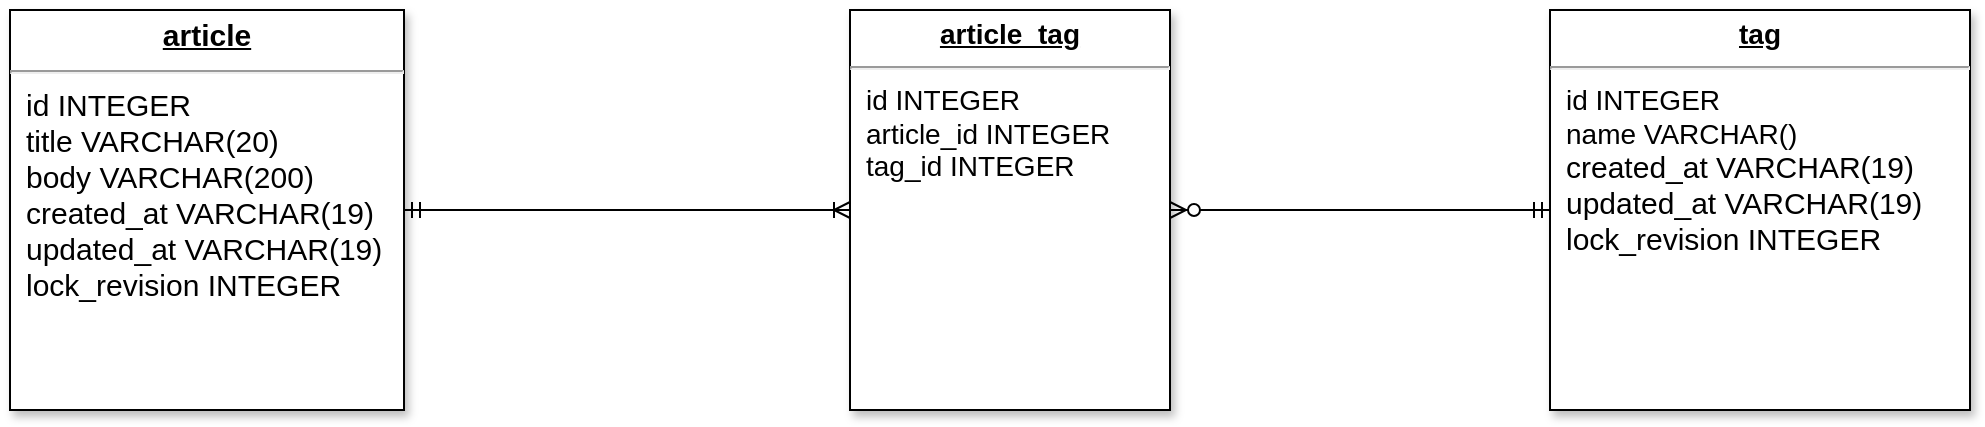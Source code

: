 <mxfile version="14.2.4" type="embed">
    <diagram name="Page-1" id="efa7a0a1-bf9b-a30e-e6df-94a7791c09e9">
        <mxGraphModel dx="636" dy="564" grid="1" gridSize="10" guides="1" tooltips="1" connect="1" arrows="1" fold="1" page="1" pageScale="1" pageWidth="826" pageHeight="1169" math="0" shadow="0">
            <root>
                <mxCell id="0"/>
                <mxCell id="1" parent="0"/>
                <mxCell id="22" value="&lt;p style=&quot;margin: 4px 0px 0px ; text-align: center ; text-decoration: underline ; font-size: 14px&quot;&gt;&lt;b&gt;&lt;font style=&quot;font-size: 14px&quot;&gt;article_tag&lt;/font&gt;&lt;/b&gt;&lt;/p&gt;&lt;hr style=&quot;font-size: 14px&quot;&gt;&lt;p style=&quot;margin: 0px 0px 0px 8px ; font-size: 14px&quot;&gt;&lt;font style=&quot;font-size: 14px&quot;&gt;id INTEGER&lt;/font&gt;&lt;/p&gt;&lt;p style=&quot;margin: 0px 0px 0px 8px ; font-size: 14px&quot;&gt;&lt;font style=&quot;font-size: 14px&quot;&gt;article_id INTEGER&lt;/font&gt;&lt;/p&gt;&lt;p style=&quot;margin: 0px 0px 0px 8px ; font-size: 14px&quot;&gt;&lt;font style=&quot;font-size: 14px&quot;&gt;tag_id INTEGER&lt;/font&gt;&lt;/p&gt;" style="verticalAlign=top;align=left;overflow=fill;fontSize=12;fontFamily=Helvetica;html=1;shadow=1;" parent="1" vertex="1">
                    <mxGeometry x="740" y="90" width="160" height="200" as="geometry"/>
                </mxCell>
                <mxCell id="23" value="&lt;p style=&quot;margin: 4px 0px 0px ; text-align: center ; text-decoration: underline ; font-size: 15px&quot;&gt;&lt;b&gt;&lt;font style=&quot;font-size: 15px&quot;&gt;article&lt;/font&gt;&lt;/b&gt;&lt;/p&gt;&lt;hr style=&quot;font-size: 15px&quot;&gt;&lt;p style=&quot;margin: 0px 0px 0px 8px ; font-size: 15px&quot;&gt;&lt;font style=&quot;font-size: 15px&quot;&gt;id INTEGER&amp;nbsp;&lt;/font&gt;&lt;/p&gt;&lt;p style=&quot;margin: 0px 0px 0px 8px ; font-size: 15px&quot;&gt;&lt;font style=&quot;font-size: 15px&quot;&gt;title VARCHAR(20)&lt;/font&gt;&lt;/p&gt;&lt;p style=&quot;margin: 0px 0px 0px 8px ; font-size: 15px&quot;&gt;&lt;font style=&quot;font-size: 15px&quot;&gt;body VARCHAR(200)&lt;/font&gt;&lt;/p&gt;&lt;p style=&quot;margin: 0px 0px 0px 8px ; font-size: 15px&quot;&gt;&lt;font style=&quot;font-size: 15px&quot;&gt;created_at VARCHAR(19)&amp;nbsp;&lt;/font&gt;&lt;/p&gt;&lt;p style=&quot;margin: 0px 0px 0px 8px ; font-size: 15px&quot;&gt;&lt;font style=&quot;font-size: 15px&quot;&gt;updated_at VARCHAR(19)&amp;nbsp;&lt;/font&gt;&lt;/p&gt;&lt;p style=&quot;margin: 0px 0px 0px 8px ; font-size: 15px&quot;&gt;&lt;font style=&quot;font-size: 15px&quot;&gt;lock_revision INTEGER&lt;/font&gt;&lt;/p&gt;" style="verticalAlign=top;align=left;overflow=fill;fontSize=12;fontFamily=Helvetica;html=1;shadow=1;" parent="1" vertex="1">
                    <mxGeometry x="320" y="90" width="197" height="200" as="geometry"/>
                </mxCell>
                <mxCell id="27" value="&lt;p style=&quot;margin: 4px 0px 0px ; text-align: center ; text-decoration: underline ; font-size: 14px&quot;&gt;&lt;b&gt;&lt;font style=&quot;font-size: 14px&quot;&gt;tag&lt;/font&gt;&lt;/b&gt;&lt;/p&gt;&lt;hr style=&quot;font-size: 14px&quot;&gt;&lt;p style=&quot;margin: 0px 0px 0px 8px ; font-size: 14px&quot;&gt;&lt;font style=&quot;font-size: 14px&quot;&gt;id INTEGER&lt;/font&gt;&lt;/p&gt;&lt;p style=&quot;margin: 0px 0px 0px 8px ; font-size: 14px&quot;&gt;&lt;font style=&quot;font-size: 14px&quot;&gt;name VARCHAR()&lt;/font&gt;&lt;/p&gt;&lt;p style=&quot;margin: 0px 0px 0px 8px ; font-size: 15px&quot;&gt;created_at VARCHAR(19)&amp;nbsp;&lt;/p&gt;&lt;p style=&quot;margin: 0px 0px 0px 8px ; font-size: 15px&quot;&gt;updated_at VARCHAR(19)&amp;nbsp;&lt;/p&gt;&lt;p style=&quot;margin: 0px 0px 0px 8px ; font-size: 15px&quot;&gt;lock_revision INTEGER&lt;/p&gt;" style="verticalAlign=top;align=left;overflow=fill;fontSize=12;fontFamily=Helvetica;html=1;shadow=1;" parent="1" vertex="1">
                    <mxGeometry x="1090" y="90" width="210" height="200" as="geometry"/>
                </mxCell>
                <mxCell id="114" value="" style="edgeStyle=entityRelationEdgeStyle;fontSize=12;html=1;endArrow=ERoneToMany;startArrow=ERmandOne;entryX=0;entryY=0.5;entryDx=0;entryDy=0;exitX=1;exitY=0.5;exitDx=0;exitDy=0;" edge="1" parent="1" source="23" target="22">
                    <mxGeometry width="100" height="100" relative="1" as="geometry">
                        <mxPoint x="573" y="190" as="sourcePoint"/>
                        <mxPoint x="673" y="90" as="targetPoint"/>
                    </mxGeometry>
                </mxCell>
                <mxCell id="118" value="" style="edgeStyle=entityRelationEdgeStyle;fontSize=12;html=1;endArrow=ERzeroToMany;startArrow=ERmandOne;exitX=0;exitY=0.5;exitDx=0;exitDy=0;" edge="1" parent="1" source="27" target="22">
                    <mxGeometry width="100" height="100" relative="1" as="geometry">
                        <mxPoint x="840" y="240" as="sourcePoint"/>
                        <mxPoint x="940" y="140" as="targetPoint"/>
                    </mxGeometry>
                </mxCell>
            </root>
        </mxGraphModel>
    </diagram>
</mxfile>